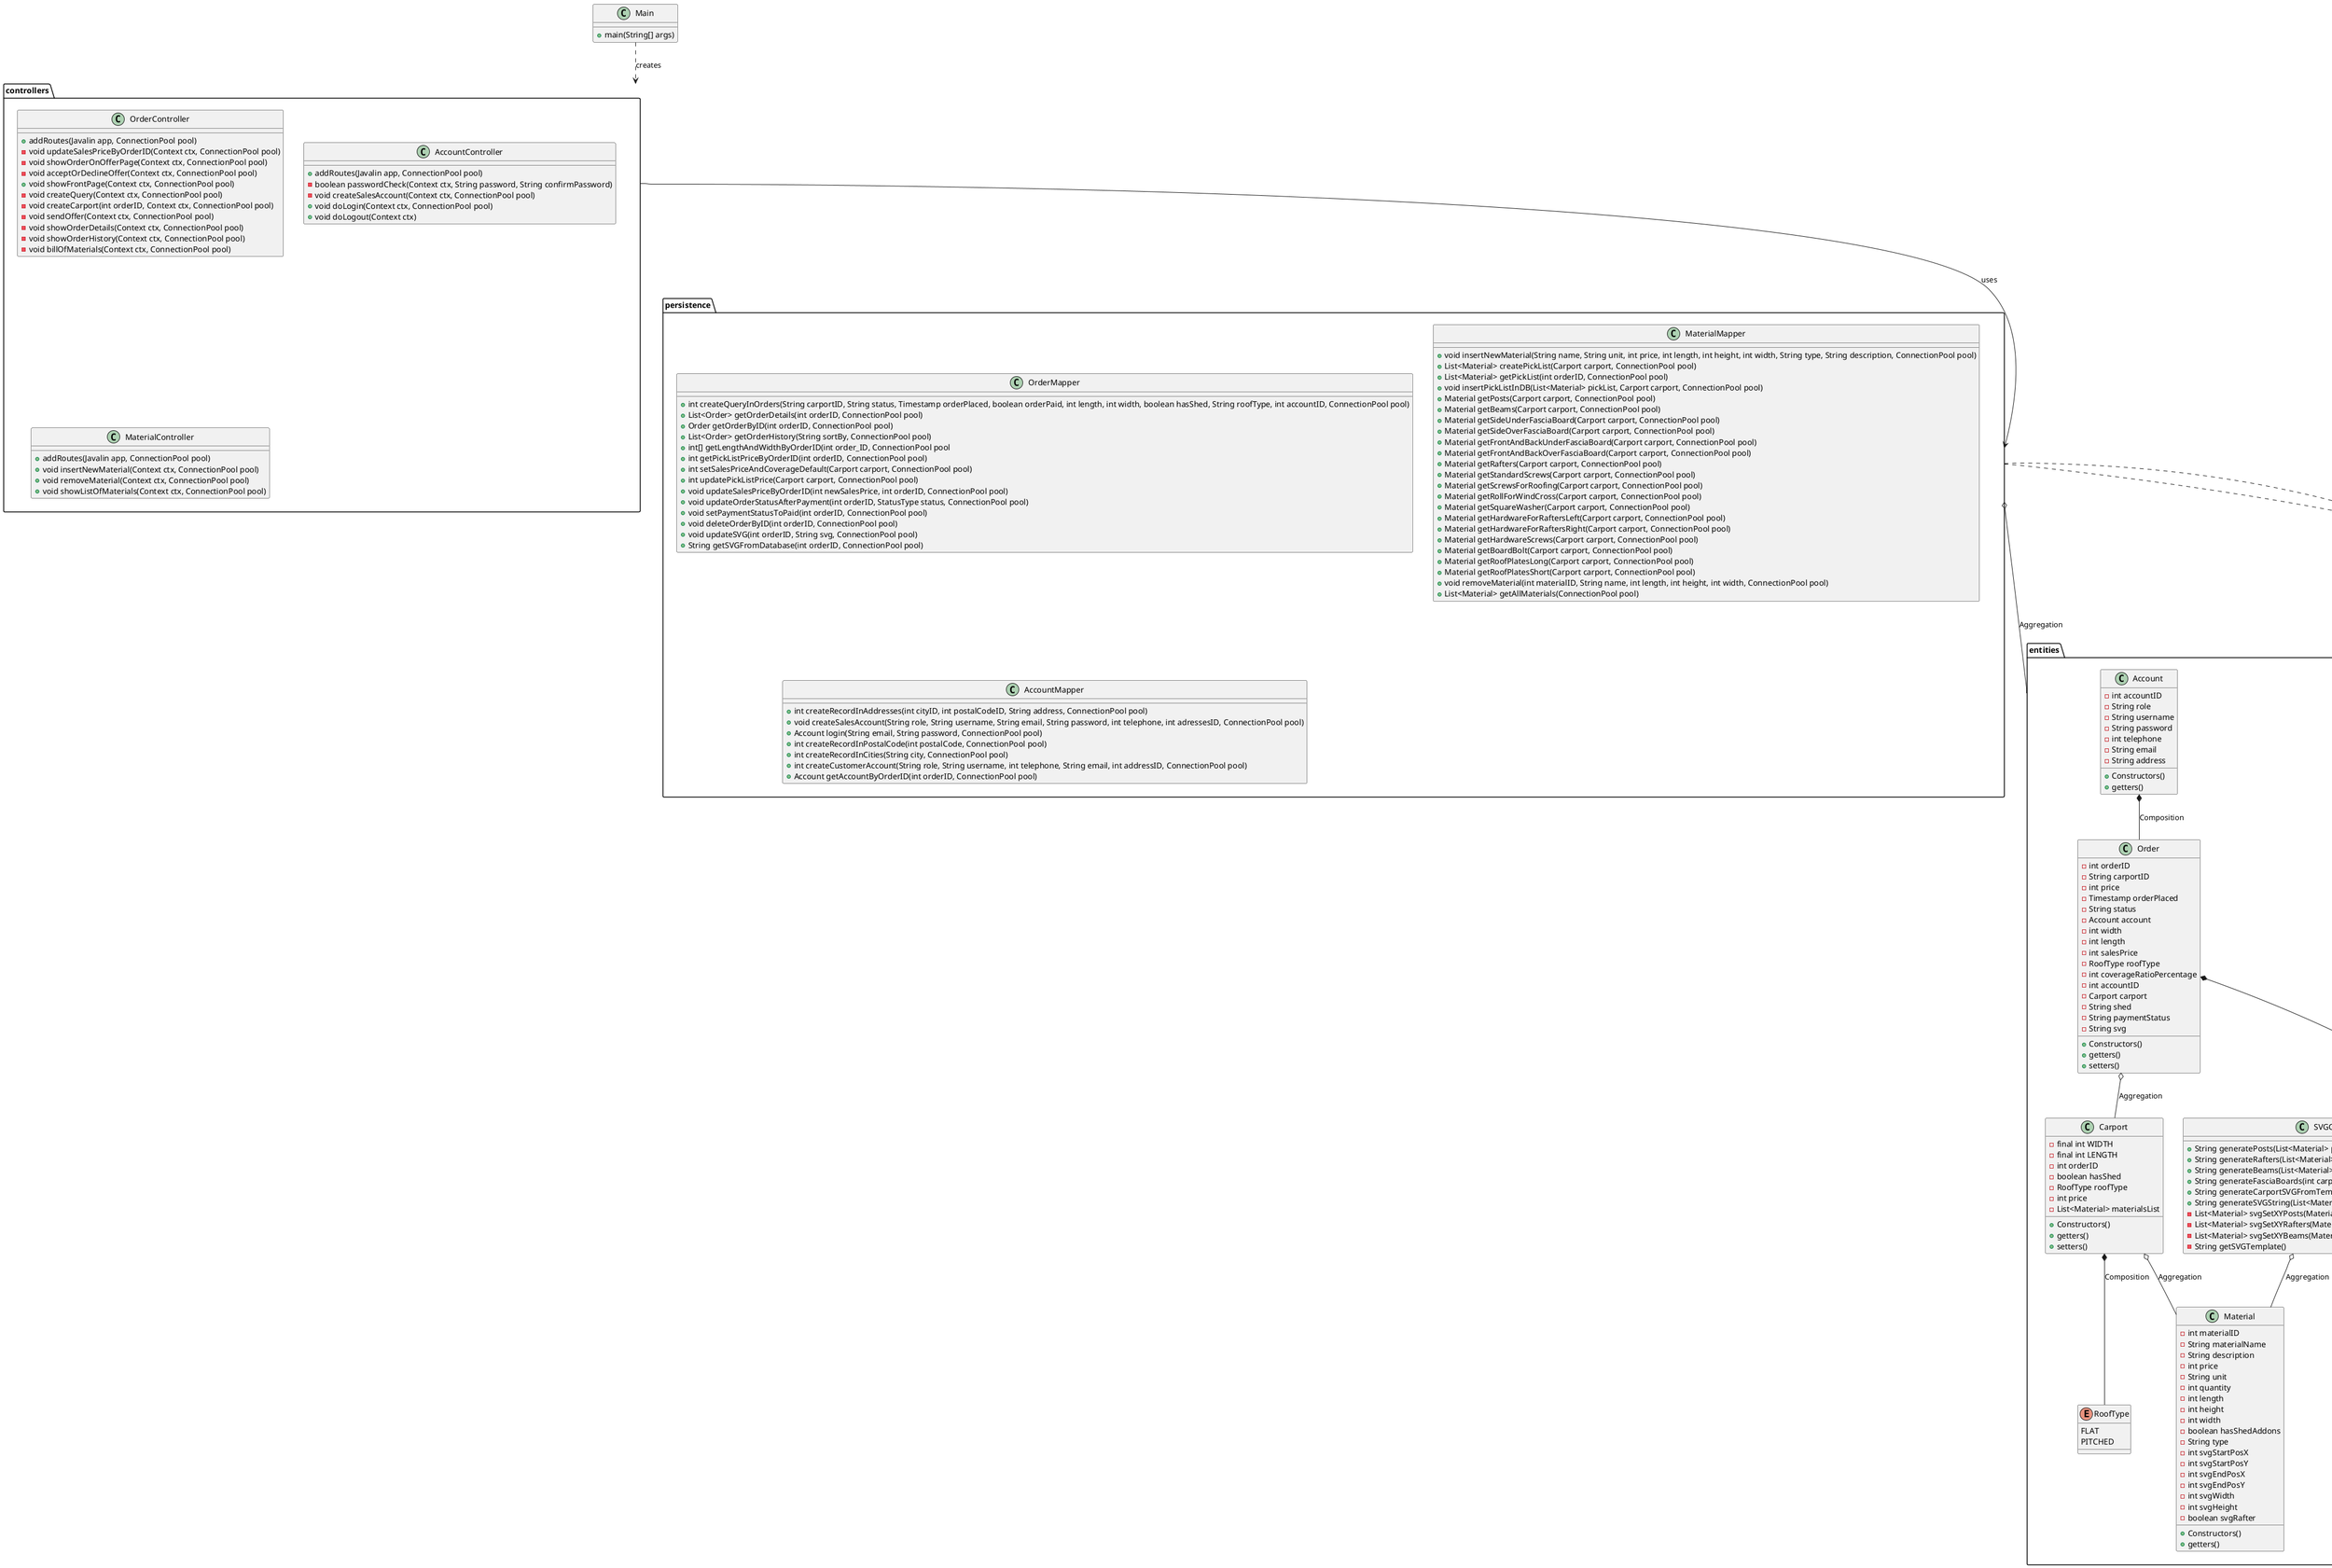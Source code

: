 @startuml
'https://plantuml.com/class-diagram


class Main {
+main(String[] args)
}

package utilities {

class Calculator {
+ int calcPickListPrice(List<Material> pickList)
+ int calcSalesPrice(int pickListPrice, double coverageRatio)
+ int calcPosts(Carport carport)
+ int[] calcPostsXY(Carport carport, int quantity, int matNum)
+ int[] calcBeams(Carport carport)
+ int[] calcBeamsXY(Carport carport, int quantity, int matNum, int matLength)
+ int[] calcSidesFasciaBoard(Carport carport)
+ int[] calcFrontAndBackFasciaBoard(Carport carport)
+ int[] calcRafters(Carport carport)
+ int[] calcRaftersXY(Carport carport, int quantity, int matNum)
+ int calcScrewsForRoofing(Carport carport)
+ int calcStandardScrews()
+ int calcRollForWindCross()
+ int calcSquareWasher(Carport carport)
+ int calcHardwareForRaftersLeft(Carport carport)
+ int calcHardwareForRaftersRight(Carport carport)
+ int calcHardwareScrews(Carport carport)
+ int calcBoardBolt(Carport carport)
+ int[] calcRoofPlates(Carport carport)

}
    class SendGrid
    {
    - String API_KEY
    - String SALESPERSON_EMAIL
    - String CUSTOMER_EMAIL
    - String subject
    + void sendOffer(String email, String subject, Order order)
    + void sendBOM(String email, String subject, Order order)
    + void sendReceipt(String email, String subject, Order order)
    + void notifySalesPersonOfNewOrder(String email, String subject)
    }
}

package controllers {
    class OrderController {
    + addRoutes(Javalin app, ConnectionPool pool)
    - void updateSalesPriceByOrderID(Context ctx, ConnectionPool pool)
    - void showOrderOnOfferPage(Context ctx, ConnectionPool pool)
    - void acceptOrDeclineOffer(Context ctx, ConnectionPool pool)
    + void showFrontPage(Context ctx, ConnectionPool pool)
    - void createQuery(Context ctx, ConnectionPool pool)
    - void createCarport(int orderID, Context ctx, ConnectionPool pool)
    - void sendOffer(Context ctx, ConnectionPool pool)
    - void showOrderDetails(Context ctx, ConnectionPool pool)
    - void showOrderHistory(Context ctx, ConnectionPool pool)
    - void billOfMaterials(Context ctx, ConnectionPool pool)
    }

    class AccountController {
    + addRoutes(Javalin app, ConnectionPool pool)
    - boolean passwordCheck(Context ctx, String password, String confirmPassword)
    - void createSalesAccount(Context ctx, ConnectionPool pool)
    + void doLogin(Context ctx, ConnectionPool pool)
    + void doLogout(Context ctx)
    }

    class MaterialController {
    + addRoutes(Javalin app, ConnectionPool pool)
    + void insertNewMaterial(Context ctx, ConnectionPool pool)
    + void removeMaterial(Context ctx, ConnectionPool pool)
    + void showListOfMaterials(Context ctx, ConnectionPool pool)
    }
}

package entities {
    class Carport {
    - final int WIDTH
    - final int LENGTH
    - int orderID
    - boolean hasShed
    - RoofType roofType
    - int price
    - List<Material> materialsList
    + Constructors()
    + getters()
    + setters()
    }

    class Account {
    - int accountID
    - String role
    - String username
    - String password
    - int telephone
    - String email
    - String address
    + Constructors()
    + getters()
    }

    class Order {
    - int orderID
    - String carportID
    - int price
    - Timestamp orderPlaced
    - String status
    - Account account
    - int width
    - int length
    - int salesPrice
    - RoofType roofType
    - int coverageRatioPercentage
    - int accountID
    - Carport carport
    - String shed
    - String paymentStatus
    - String svg
    + Constructors()
    + getters()
    + setters()
    }

    class Material {
    - int materialID
    - String materialName
    - String description
    - int price
    - String unit
    - int quantity
    - int length
    - int height
    - int width
    - boolean hasShedAddons
    - String type
    - int svgStartPosX
    - int svgStartPosY
    - int svgEndPosX
    - int svgEndPosY
    - int svgWidth
    - int svgHeight
    - boolean svgRafter
    + Constructors()
    + getters()
    }
    enum RoofType {
    FLAT
    PITCHED
    }
    enum StatusType{
    AFVENTER_BEHANDLING
    TILBUD_SENDT
    TILBUD_GODKENDT
    }

    class SVGCreation{
    + String generatePosts(List<Material> postList)
    + String generateRafters(List<Material> raftersList)
    + String generateBeams(List<Material> beamList)
    + String generateFasciaBoards(int carportLength, int carportWidth)
    + String generateCarportSVGFromTemplate(String template, String SVG)
    + String generateSVGString(List<Material> svgMaterialList, Carport carport)
    - List<Material> svgSetXYPosts(Material post, Carport carport)
    - List<Material> svgSetXYRafters(Material rafter, Carport carport)
    - List<Material> svgSetXYBeams(Material beam, Carport carport)
    - String getSVGTemplate()

    }

}

package exceptions {

class DatabaseException{
+ DatabaseException(String errorMessage)
+ DatabaseException(String userMessage, String systemMessage)
}

}

package persistence {
    class OrderMapper {
    + int createQueryInOrders(String carportID, String status, Timestamp orderPlaced, boolean orderPaid, int length, int width, boolean hasShed, String roofType, int accountID, ConnectionPool pool)
    + List<Order> getOrderDetails(int orderID, ConnectionPool pool)
    + Order getOrderByID(int orderID, ConnectionPool pool)
    + List<Order> getOrderHistory(String sortBy, ConnectionPool pool)
    + int[] getLengthAndWidthByOrderID(int order_ID, ConnectionPool pool
    + int getPickListPriceByOrderID(int orderID, ConnectionPool pool)
    + int setSalesPriceAndCoverageDefault(Carport carport, ConnectionPool pool)
    + int updatePickListPrice(Carport carport, ConnectionPool pool)
    + void updateSalesPriceByOrderID(int newSalesPrice, int orderID, ConnectionPool pool)
    + void updateOrderStatusAfterPayment(int orderID, StatusType status, ConnectionPool pool)
    + void setPaymentStatusToPaid(int orderID, ConnectionPool pool)
    + void deleteOrderByID(int orderID, ConnectionPool pool)
    + void updateSVG(int orderID, String svg, ConnectionPool pool)
    + String getSVGFromDatabase(int orderID, ConnectionPool pool)

    }

    class MaterialMapper {
    + void insertNewMaterial(String name, String unit, int price, int length, int height, int width, String type, String description, ConnectionPool pool)
    + List<Material> createPickList(Carport carport, ConnectionPool pool)
    + List<Material> getPickList(int orderID, ConnectionPool pool)
    + void insertPickListInDB(List<Material> pickList, Carport carport, ConnectionPool pool)
    + Material getPosts(Carport carport, ConnectionPool pool)
    + Material getBeams(Carport carport, ConnectionPool pool)
    + Material getSideUnderFasciaBoard(Carport carport, ConnectionPool pool)
    + Material getSideOverFasciaBoard(Carport carport, ConnectionPool pool)
    + Material getFrontAndBackUnderFasciaBoard(Carport carport, ConnectionPool pool)
    + Material getFrontAndBackOverFasciaBoard(Carport carport, ConnectionPool pool)
    + Material getRafters(Carport carport, ConnectionPool pool)
    + Material getStandardScrews(Carport carport, ConnectionPool pool)
    + Material getScrewsForRoofing(Carport carport, ConnectionPool pool)
    + Material getRollForWindCross(Carport carport, ConnectionPool pool)
    + Material getSquareWasher(Carport carport, ConnectionPool pool)
    + Material getHardwareForRaftersLeft(Carport carport, ConnectionPool pool)
    + Material getHardwareForRaftersRight(Carport carport, ConnectionPool pool)
    + Material getHardwareScrews(Carport carport, ConnectionPool pool)
    + Material getBoardBolt(Carport carport, ConnectionPool pool)
    + Material getRoofPlatesLong(Carport carport, ConnectionPool pool)
    + Material getRoofPlatesShort(Carport carport, ConnectionPool pool)
    + void removeMaterial(int materialID, String name, int length, int height, int width, ConnectionPool pool)
    + List<Material> getAllMaterials(ConnectionPool pool)
    }

    class AccountMapper {
     + int createRecordInAddresses(int cityID, int postalCodeID, String address, ConnectionPool pool)
     + void createSalesAccount(String role, String username, String email, String password, int telephone, int adressesID, ConnectionPool pool)
     + Account login(String email, String password, ConnectionPool pool)
     + int createRecordInPostalCode(int postalCode, ConnectionPool pool)
     + int createRecordInCities(String city, ConnectionPool pool)
     + int createCustomerAccount(String role, String username, int telephone, String email, int addressID, ConnectionPool pool)
     + Account getAccountByOrderID(int orderID, ConnectionPool pool)
    }
}

Main ..> controllers : creates

controllers --> persistence : uses

persistence o-- entities : Aggregation

Account *-- Order : Composition
Order o-- Carport : Aggregation
Order *-- StatusType : Composition
Carport o-- Material : Aggregation
Carport *-- RoofType : Composition
SVGCreation o-- Material : Aggregation

SVGCreation ..> Calculator : uses
persistence ..> Calculator : uses

persistence ..> exceptions : uses


@enduml